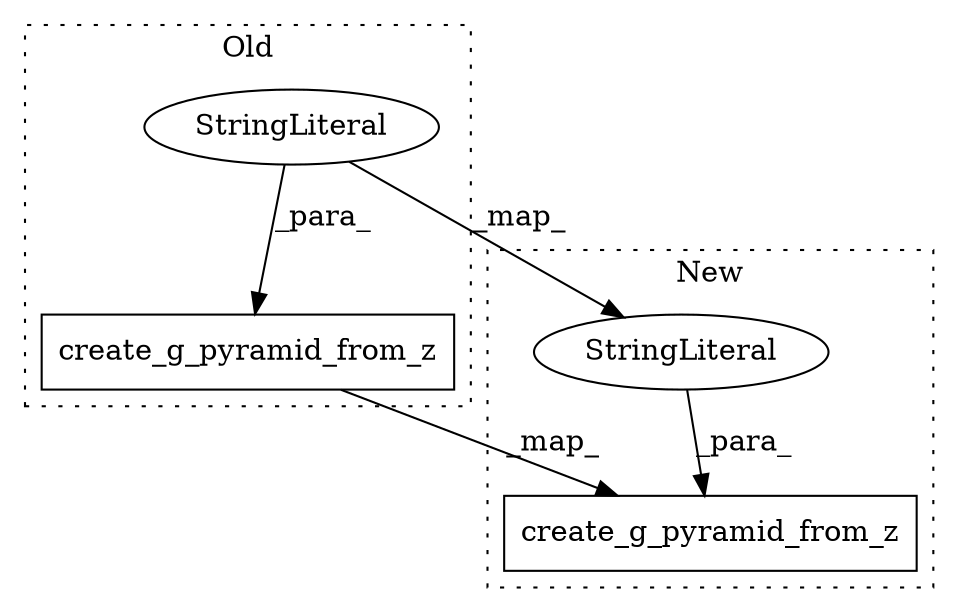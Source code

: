 digraph G {
subgraph cluster0 {
1 [label="create_g_pyramid_from_z" a="32" s="1675,1732" l="24,1" shape="box"];
4 [label="StringLiteral" a="45" s="1720" l="7" shape="ellipse"];
label = "Old";
style="dotted";
}
subgraph cluster1 {
2 [label="create_g_pyramid_from_z" a="32" s="1643,1693" l="24,1" shape="box"];
3 [label="StringLiteral" a="45" s="1688" l="5" shape="ellipse"];
label = "New";
style="dotted";
}
1 -> 2 [label="_map_"];
3 -> 2 [label="_para_"];
4 -> 3 [label="_map_"];
4 -> 1 [label="_para_"];
}